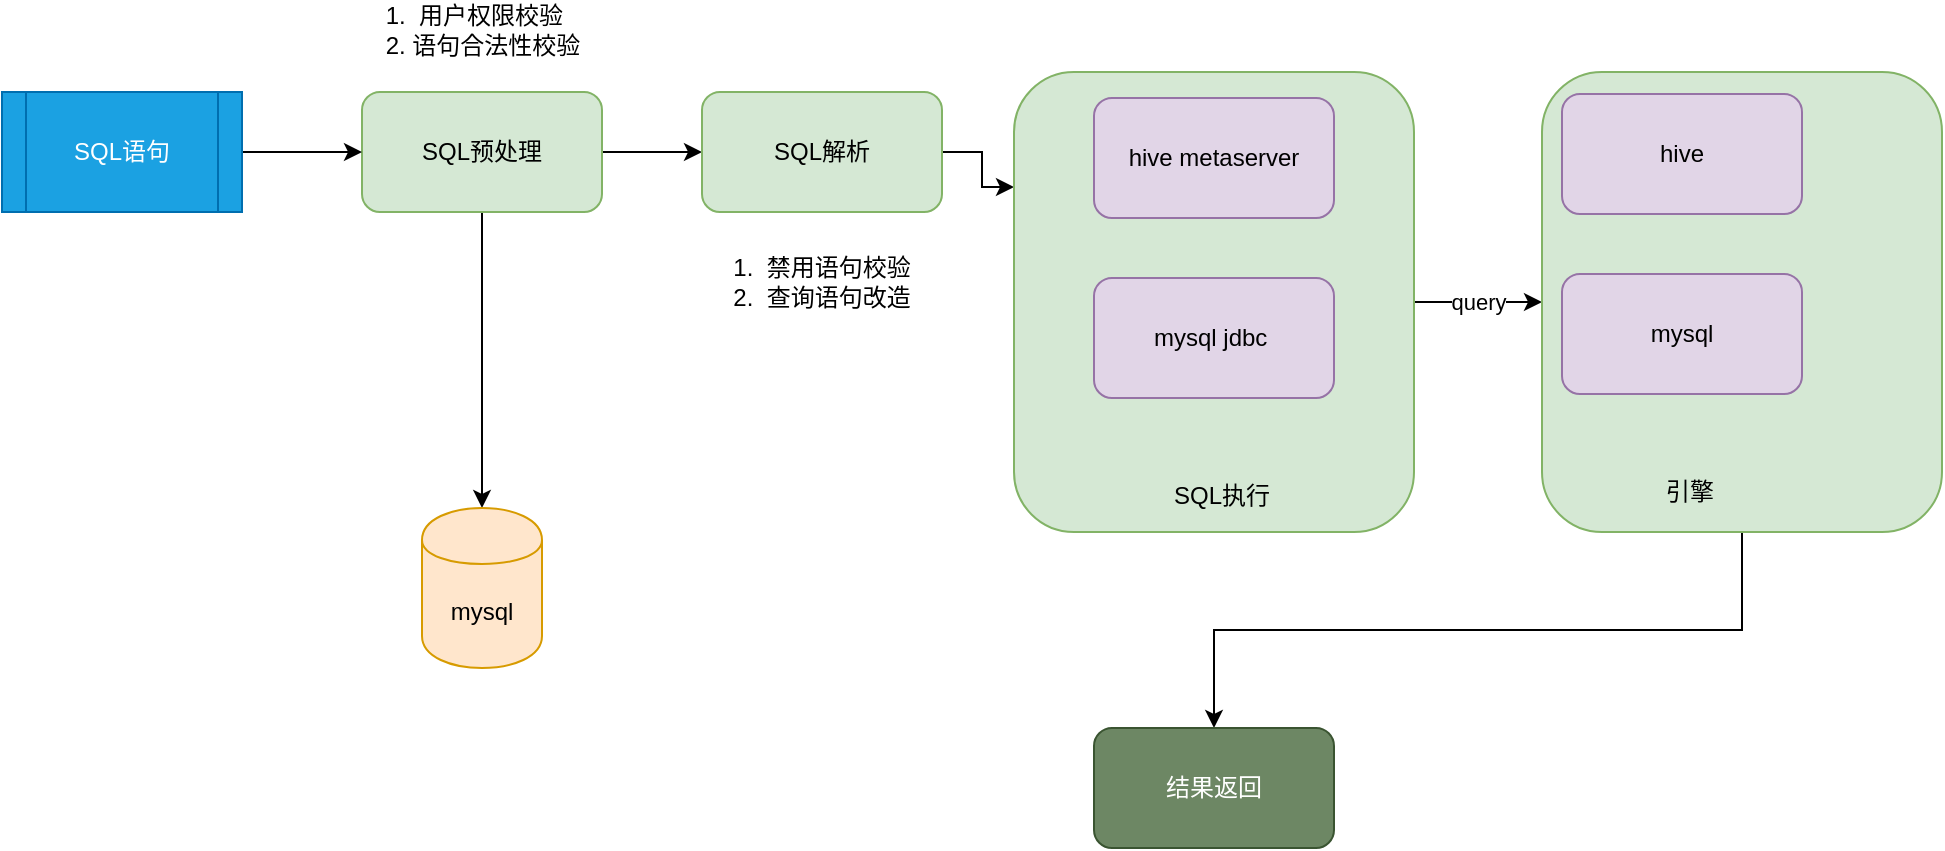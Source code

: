 <mxfile version="10.6.5" type="github"><diagram id="G_OZR7jun3oAxIwIDKNF" name="Page-1"><mxGraphModel dx="994" dy="471" grid="0" gridSize="10" guides="1" tooltips="1" connect="1" arrows="1" fold="1" page="1" pageScale="1" pageWidth="1169" pageHeight="1654" math="0" shadow="0"><root><mxCell id="0"/><mxCell id="1" parent="0"/><mxCell id="RPa8MRJqXsTJRa9R53R2-4" style="edgeStyle=orthogonalEdgeStyle;rounded=0;orthogonalLoop=1;jettySize=auto;html=1;exitX=0.5;exitY=1;exitDx=0;exitDy=0;" edge="1" parent="1" source="yqVj5omfBgm1DB-i3GEZ-1" target="RPa8MRJqXsTJRa9R53R2-3"><mxGeometry relative="1" as="geometry"/></mxCell><mxCell id="RPa8MRJqXsTJRa9R53R2-5" style="edgeStyle=orthogonalEdgeStyle;rounded=0;orthogonalLoop=1;jettySize=auto;html=1;exitX=1;exitY=0.5;exitDx=0;exitDy=0;" edge="1" parent="1" source="yqVj5omfBgm1DB-i3GEZ-1" target="yqVj5omfBgm1DB-i3GEZ-2"><mxGeometry relative="1" as="geometry"/></mxCell><mxCell id="yqVj5omfBgm1DB-i3GEZ-1" value="SQL预处理" style="rounded=1;whiteSpace=wrap;html=1;fillColor=#d5e8d4;strokeColor=#82b366;" parent="1" vertex="1"><mxGeometry x="230" y="110" width="120" height="60" as="geometry"/></mxCell><mxCell id="RPa8MRJqXsTJRa9R53R2-6" style="edgeStyle=orthogonalEdgeStyle;rounded=0;orthogonalLoop=1;jettySize=auto;html=1;exitX=1;exitY=0.5;exitDx=0;exitDy=0;entryX=0;entryY=0.25;entryDx=0;entryDy=0;" edge="1" parent="1" source="yqVj5omfBgm1DB-i3GEZ-2" target="yqVj5omfBgm1DB-i3GEZ-3"><mxGeometry relative="1" as="geometry"/></mxCell><mxCell id="yqVj5omfBgm1DB-i3GEZ-2" value="SQL解析" style="rounded=1;whiteSpace=wrap;html=1;fillColor=#d5e8d4;strokeColor=#82b366;" parent="1" vertex="1"><mxGeometry x="400" y="110" width="120" height="60" as="geometry"/></mxCell><mxCell id="RPa8MRJqXsTJRa9R53R2-7" value="query" style="edgeStyle=orthogonalEdgeStyle;rounded=0;orthogonalLoop=1;jettySize=auto;html=1;exitX=1;exitY=0.5;exitDx=0;exitDy=0;entryX=0;entryY=0.5;entryDx=0;entryDy=0;" edge="1" parent="1" source="yqVj5omfBgm1DB-i3GEZ-3" target="yqVj5omfBgm1DB-i3GEZ-7"><mxGeometry relative="1" as="geometry"/></mxCell><mxCell id="yqVj5omfBgm1DB-i3GEZ-3" value="" style="rounded=1;whiteSpace=wrap;html=1;fillColor=#d5e8d4;strokeColor=#82b366;" parent="1" vertex="1"><mxGeometry x="556" y="100" width="200" height="230" as="geometry"/></mxCell><mxCell id="yqVj5omfBgm1DB-i3GEZ-4" value="hive metaserver" style="rounded=1;whiteSpace=wrap;html=1;fillColor=#e1d5e7;strokeColor=#9673a6;" parent="1" vertex="1"><mxGeometry x="596" y="113" width="120" height="60" as="geometry"/></mxCell><mxCell id="yqVj5omfBgm1DB-i3GEZ-5" value="mysql jdbc&amp;nbsp;" style="rounded=1;whiteSpace=wrap;html=1;fillColor=#e1d5e7;strokeColor=#9673a6;" parent="1" vertex="1"><mxGeometry x="596" y="203" width="120" height="60" as="geometry"/></mxCell><mxCell id="yqVj5omfBgm1DB-i3GEZ-6" value="SQL执行" style="text;html=1;strokeColor=none;fillColor=none;align=center;verticalAlign=middle;whiteSpace=wrap;rounded=0;" parent="1" vertex="1"><mxGeometry x="630" y="303" width="60" height="17" as="geometry"/></mxCell><mxCell id="RPa8MRJqXsTJRa9R53R2-15" style="edgeStyle=orthogonalEdgeStyle;rounded=0;orthogonalLoop=1;jettySize=auto;html=1;exitX=0.5;exitY=1;exitDx=0;exitDy=0;" edge="1" parent="1" source="yqVj5omfBgm1DB-i3GEZ-7" target="RPa8MRJqXsTJRa9R53R2-14"><mxGeometry relative="1" as="geometry"/></mxCell><mxCell id="yqVj5omfBgm1DB-i3GEZ-7" value="" style="rounded=1;whiteSpace=wrap;html=1;fillColor=#d5e8d4;strokeColor=#82b366;" parent="1" vertex="1"><mxGeometry x="820" y="100" width="200" height="230" as="geometry"/></mxCell><mxCell id="yqVj5omfBgm1DB-i3GEZ-8" value="hive" style="rounded=1;whiteSpace=wrap;html=1;fillColor=#e1d5e7;strokeColor=#9673a6;" parent="1" vertex="1"><mxGeometry x="830" y="111" width="120" height="60" as="geometry"/></mxCell><mxCell id="yqVj5omfBgm1DB-i3GEZ-9" value="mysql" style="rounded=1;whiteSpace=wrap;html=1;fillColor=#e1d5e7;strokeColor=#9673a6;" parent="1" vertex="1"><mxGeometry x="830" y="201" width="120" height="60" as="geometry"/></mxCell><mxCell id="yqVj5omfBgm1DB-i3GEZ-10" value="引擎" style="text;html=1;strokeColor=none;fillColor=none;align=center;verticalAlign=middle;whiteSpace=wrap;rounded=0;" parent="1" vertex="1"><mxGeometry x="864" y="301" width="60" height="17" as="geometry"/></mxCell><mxCell id="RPa8MRJqXsTJRa9R53R2-2" value="&lt;span style=&quot;text-align: left&quot;&gt;1.&amp;nbsp; 禁用语句校验&lt;/span&gt;&lt;br&gt;&lt;div style=&quot;text-align: left&quot;&gt;&lt;span&gt;2.&amp;nbsp; 查询语句改造&lt;/span&gt;&lt;/div&gt;" style="text;html=1;strokeColor=none;fillColor=none;align=center;verticalAlign=middle;whiteSpace=wrap;rounded=0;" vertex="1" parent="1"><mxGeometry x="405" y="195" width="110" height="20" as="geometry"/></mxCell><mxCell id="RPa8MRJqXsTJRa9R53R2-3" value="mysql" style="shape=cylinder;whiteSpace=wrap;html=1;boundedLbl=1;backgroundOutline=1;fillColor=#ffe6cc;strokeColor=#d79b00;" vertex="1" parent="1"><mxGeometry x="260" y="318" width="60" height="80" as="geometry"/></mxCell><mxCell id="RPa8MRJqXsTJRa9R53R2-9" style="edgeStyle=orthogonalEdgeStyle;rounded=0;orthogonalLoop=1;jettySize=auto;html=1;exitX=1;exitY=0.5;exitDx=0;exitDy=0;entryX=0;entryY=0.5;entryDx=0;entryDy=0;" edge="1" parent="1" source="RPa8MRJqXsTJRa9R53R2-8" target="yqVj5omfBgm1DB-i3GEZ-1"><mxGeometry relative="1" as="geometry"/></mxCell><mxCell id="RPa8MRJqXsTJRa9R53R2-8" value="SQL语句" style="shape=process;whiteSpace=wrap;html=1;backgroundOutline=1;fillColor=#1ba1e2;strokeColor=#006EAF;fontColor=#ffffff;" vertex="1" parent="1"><mxGeometry x="50" y="110" width="120" height="60" as="geometry"/></mxCell><mxCell id="RPa8MRJqXsTJRa9R53R2-12" value="&lt;div style=&quot;text-align: left&quot;&gt;&lt;span&gt;1.&amp;nbsp; 用户权限校验&lt;/span&gt;&lt;/div&gt;&lt;div style=&quot;text-align: left&quot;&gt;&lt;span&gt;2. 语句合法性校验&lt;/span&gt;&lt;/div&gt;" style="text;html=1;strokeColor=none;fillColor=none;align=center;verticalAlign=middle;whiteSpace=wrap;rounded=0;" vertex="1" parent="1"><mxGeometry x="237.5" y="69" width="105" height="20" as="geometry"/></mxCell><mxCell id="RPa8MRJqXsTJRa9R53R2-14" value="结果返回" style="rounded=1;whiteSpace=wrap;html=1;fillColor=#6d8764;strokeColor=#3A5431;fontColor=#ffffff;" vertex="1" parent="1"><mxGeometry x="596" y="428" width="120" height="60" as="geometry"/></mxCell></root></mxGraphModel></diagram></mxfile>
